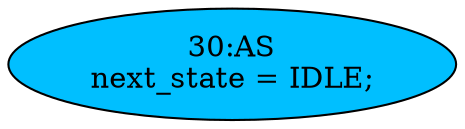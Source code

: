 strict digraph "" {
	node [label="\N"];
	"30:AS"	 [ast="<pyverilog.vparser.ast.Assign object at 0x7fdb0bed6590>",
		def_var="['next_state']",
		fillcolor=deepskyblue,
		label="30:AS
next_state = IDLE;",
		statements="[]",
		style=filled,
		typ=Assign,
		use_var="[]"];
}
